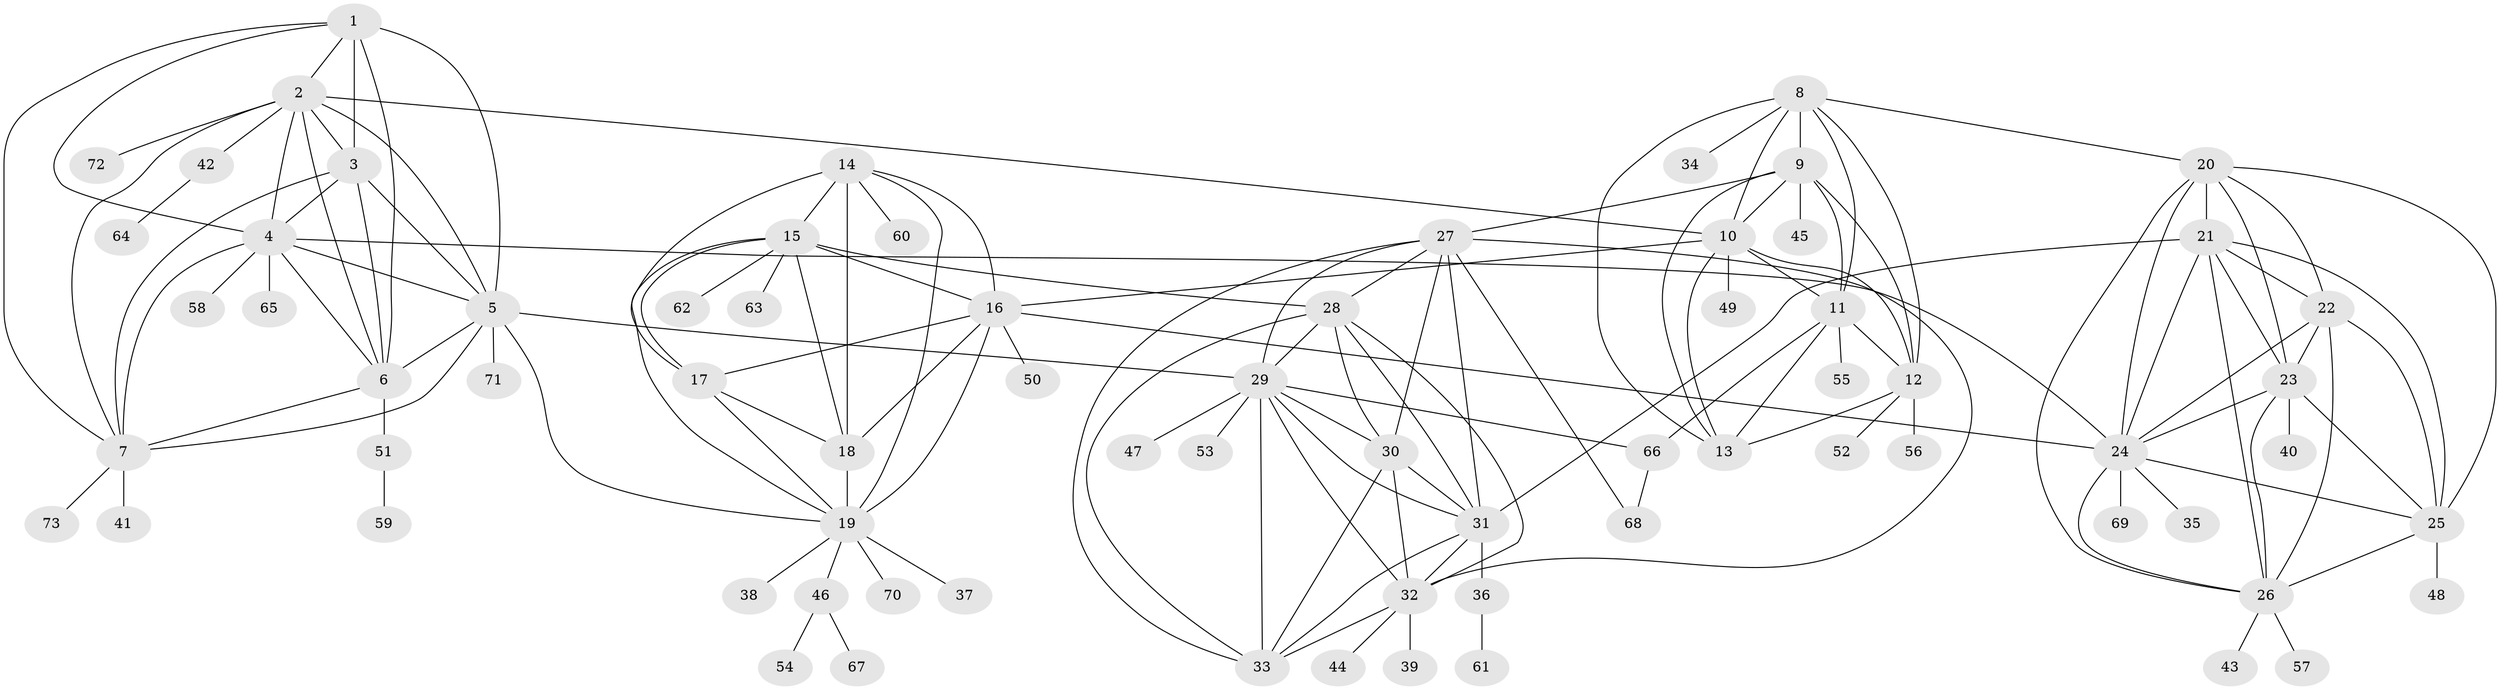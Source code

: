 // original degree distribution, {8: 0.041379310344827586, 10: 0.034482758620689655, 7: 0.06206896551724138, 12: 0.020689655172413793, 13: 0.013793103448275862, 9: 0.041379310344827586, 11: 0.013793103448275862, 6: 0.006896551724137931, 14: 0.006896551724137931, 1: 0.6206896551724138, 2: 0.11724137931034483, 3: 0.006896551724137931, 4: 0.013793103448275862}
// Generated by graph-tools (version 1.1) at 2025/37/03/09/25 02:37:26]
// undirected, 73 vertices, 145 edges
graph export_dot {
graph [start="1"]
  node [color=gray90,style=filled];
  1;
  2;
  3;
  4;
  5;
  6;
  7;
  8;
  9;
  10;
  11;
  12;
  13;
  14;
  15;
  16;
  17;
  18;
  19;
  20;
  21;
  22;
  23;
  24;
  25;
  26;
  27;
  28;
  29;
  30;
  31;
  32;
  33;
  34;
  35;
  36;
  37;
  38;
  39;
  40;
  41;
  42;
  43;
  44;
  45;
  46;
  47;
  48;
  49;
  50;
  51;
  52;
  53;
  54;
  55;
  56;
  57;
  58;
  59;
  60;
  61;
  62;
  63;
  64;
  65;
  66;
  67;
  68;
  69;
  70;
  71;
  72;
  73;
  1 -- 2 [weight=1.0];
  1 -- 3 [weight=1.0];
  1 -- 4 [weight=1.0];
  1 -- 5 [weight=1.0];
  1 -- 6 [weight=2.0];
  1 -- 7 [weight=1.0];
  2 -- 3 [weight=1.0];
  2 -- 4 [weight=1.0];
  2 -- 5 [weight=1.0];
  2 -- 6 [weight=1.0];
  2 -- 7 [weight=1.0];
  2 -- 10 [weight=1.0];
  2 -- 42 [weight=1.0];
  2 -- 72 [weight=1.0];
  3 -- 4 [weight=1.0];
  3 -- 5 [weight=1.0];
  3 -- 6 [weight=1.0];
  3 -- 7 [weight=1.0];
  4 -- 5 [weight=1.0];
  4 -- 6 [weight=1.0];
  4 -- 7 [weight=1.0];
  4 -- 24 [weight=1.0];
  4 -- 58 [weight=1.0];
  4 -- 65 [weight=1.0];
  5 -- 6 [weight=1.0];
  5 -- 7 [weight=1.0];
  5 -- 19 [weight=1.0];
  5 -- 29 [weight=1.0];
  5 -- 71 [weight=1.0];
  6 -- 7 [weight=1.0];
  6 -- 51 [weight=1.0];
  7 -- 41 [weight=4.0];
  7 -- 73 [weight=1.0];
  8 -- 9 [weight=2.0];
  8 -- 10 [weight=2.0];
  8 -- 11 [weight=2.0];
  8 -- 12 [weight=2.0];
  8 -- 13 [weight=3.0];
  8 -- 20 [weight=1.0];
  8 -- 34 [weight=1.0];
  9 -- 10 [weight=1.0];
  9 -- 11 [weight=1.0];
  9 -- 12 [weight=1.0];
  9 -- 13 [weight=1.0];
  9 -- 27 [weight=1.0];
  9 -- 45 [weight=5.0];
  10 -- 11 [weight=1.0];
  10 -- 12 [weight=1.0];
  10 -- 13 [weight=1.0];
  10 -- 16 [weight=1.0];
  10 -- 49 [weight=1.0];
  11 -- 12 [weight=1.0];
  11 -- 13 [weight=1.0];
  11 -- 55 [weight=1.0];
  11 -- 66 [weight=1.0];
  12 -- 13 [weight=1.0];
  12 -- 52 [weight=1.0];
  12 -- 56 [weight=1.0];
  14 -- 15 [weight=2.0];
  14 -- 16 [weight=2.0];
  14 -- 17 [weight=2.0];
  14 -- 18 [weight=6.0];
  14 -- 19 [weight=2.0];
  14 -- 60 [weight=1.0];
  15 -- 16 [weight=1.0];
  15 -- 17 [weight=1.0];
  15 -- 18 [weight=1.0];
  15 -- 19 [weight=1.0];
  15 -- 28 [weight=1.0];
  15 -- 62 [weight=1.0];
  15 -- 63 [weight=1.0];
  16 -- 17 [weight=1.0];
  16 -- 18 [weight=1.0];
  16 -- 19 [weight=1.0];
  16 -- 24 [weight=1.0];
  16 -- 50 [weight=2.0];
  17 -- 18 [weight=1.0];
  17 -- 19 [weight=1.0];
  18 -- 19 [weight=1.0];
  19 -- 37 [weight=1.0];
  19 -- 38 [weight=1.0];
  19 -- 46 [weight=1.0];
  19 -- 70 [weight=1.0];
  20 -- 21 [weight=1.0];
  20 -- 22 [weight=1.0];
  20 -- 23 [weight=1.0];
  20 -- 24 [weight=1.0];
  20 -- 25 [weight=1.0];
  20 -- 26 [weight=1.0];
  21 -- 22 [weight=1.0];
  21 -- 23 [weight=1.0];
  21 -- 24 [weight=1.0];
  21 -- 25 [weight=1.0];
  21 -- 26 [weight=1.0];
  21 -- 31 [weight=1.0];
  22 -- 23 [weight=1.0];
  22 -- 24 [weight=1.0];
  22 -- 25 [weight=1.0];
  22 -- 26 [weight=1.0];
  23 -- 24 [weight=1.0];
  23 -- 25 [weight=1.0];
  23 -- 26 [weight=1.0];
  23 -- 40 [weight=2.0];
  24 -- 25 [weight=1.0];
  24 -- 26 [weight=1.0];
  24 -- 35 [weight=1.0];
  24 -- 69 [weight=3.0];
  25 -- 26 [weight=1.0];
  25 -- 48 [weight=1.0];
  26 -- 43 [weight=1.0];
  26 -- 57 [weight=1.0];
  27 -- 28 [weight=1.0];
  27 -- 29 [weight=1.0];
  27 -- 30 [weight=1.0];
  27 -- 31 [weight=1.0];
  27 -- 32 [weight=1.0];
  27 -- 33 [weight=1.0];
  27 -- 68 [weight=1.0];
  28 -- 29 [weight=1.0];
  28 -- 30 [weight=2.0];
  28 -- 31 [weight=1.0];
  28 -- 32 [weight=1.0];
  28 -- 33 [weight=1.0];
  29 -- 30 [weight=1.0];
  29 -- 31 [weight=1.0];
  29 -- 32 [weight=1.0];
  29 -- 33 [weight=1.0];
  29 -- 47 [weight=4.0];
  29 -- 53 [weight=1.0];
  29 -- 66 [weight=1.0];
  30 -- 31 [weight=1.0];
  30 -- 32 [weight=1.0];
  30 -- 33 [weight=1.0];
  31 -- 32 [weight=1.0];
  31 -- 33 [weight=1.0];
  31 -- 36 [weight=4.0];
  32 -- 33 [weight=1.0];
  32 -- 39 [weight=1.0];
  32 -- 44 [weight=1.0];
  36 -- 61 [weight=1.0];
  42 -- 64 [weight=1.0];
  46 -- 54 [weight=1.0];
  46 -- 67 [weight=1.0];
  51 -- 59 [weight=1.0];
  66 -- 68 [weight=1.0];
}

